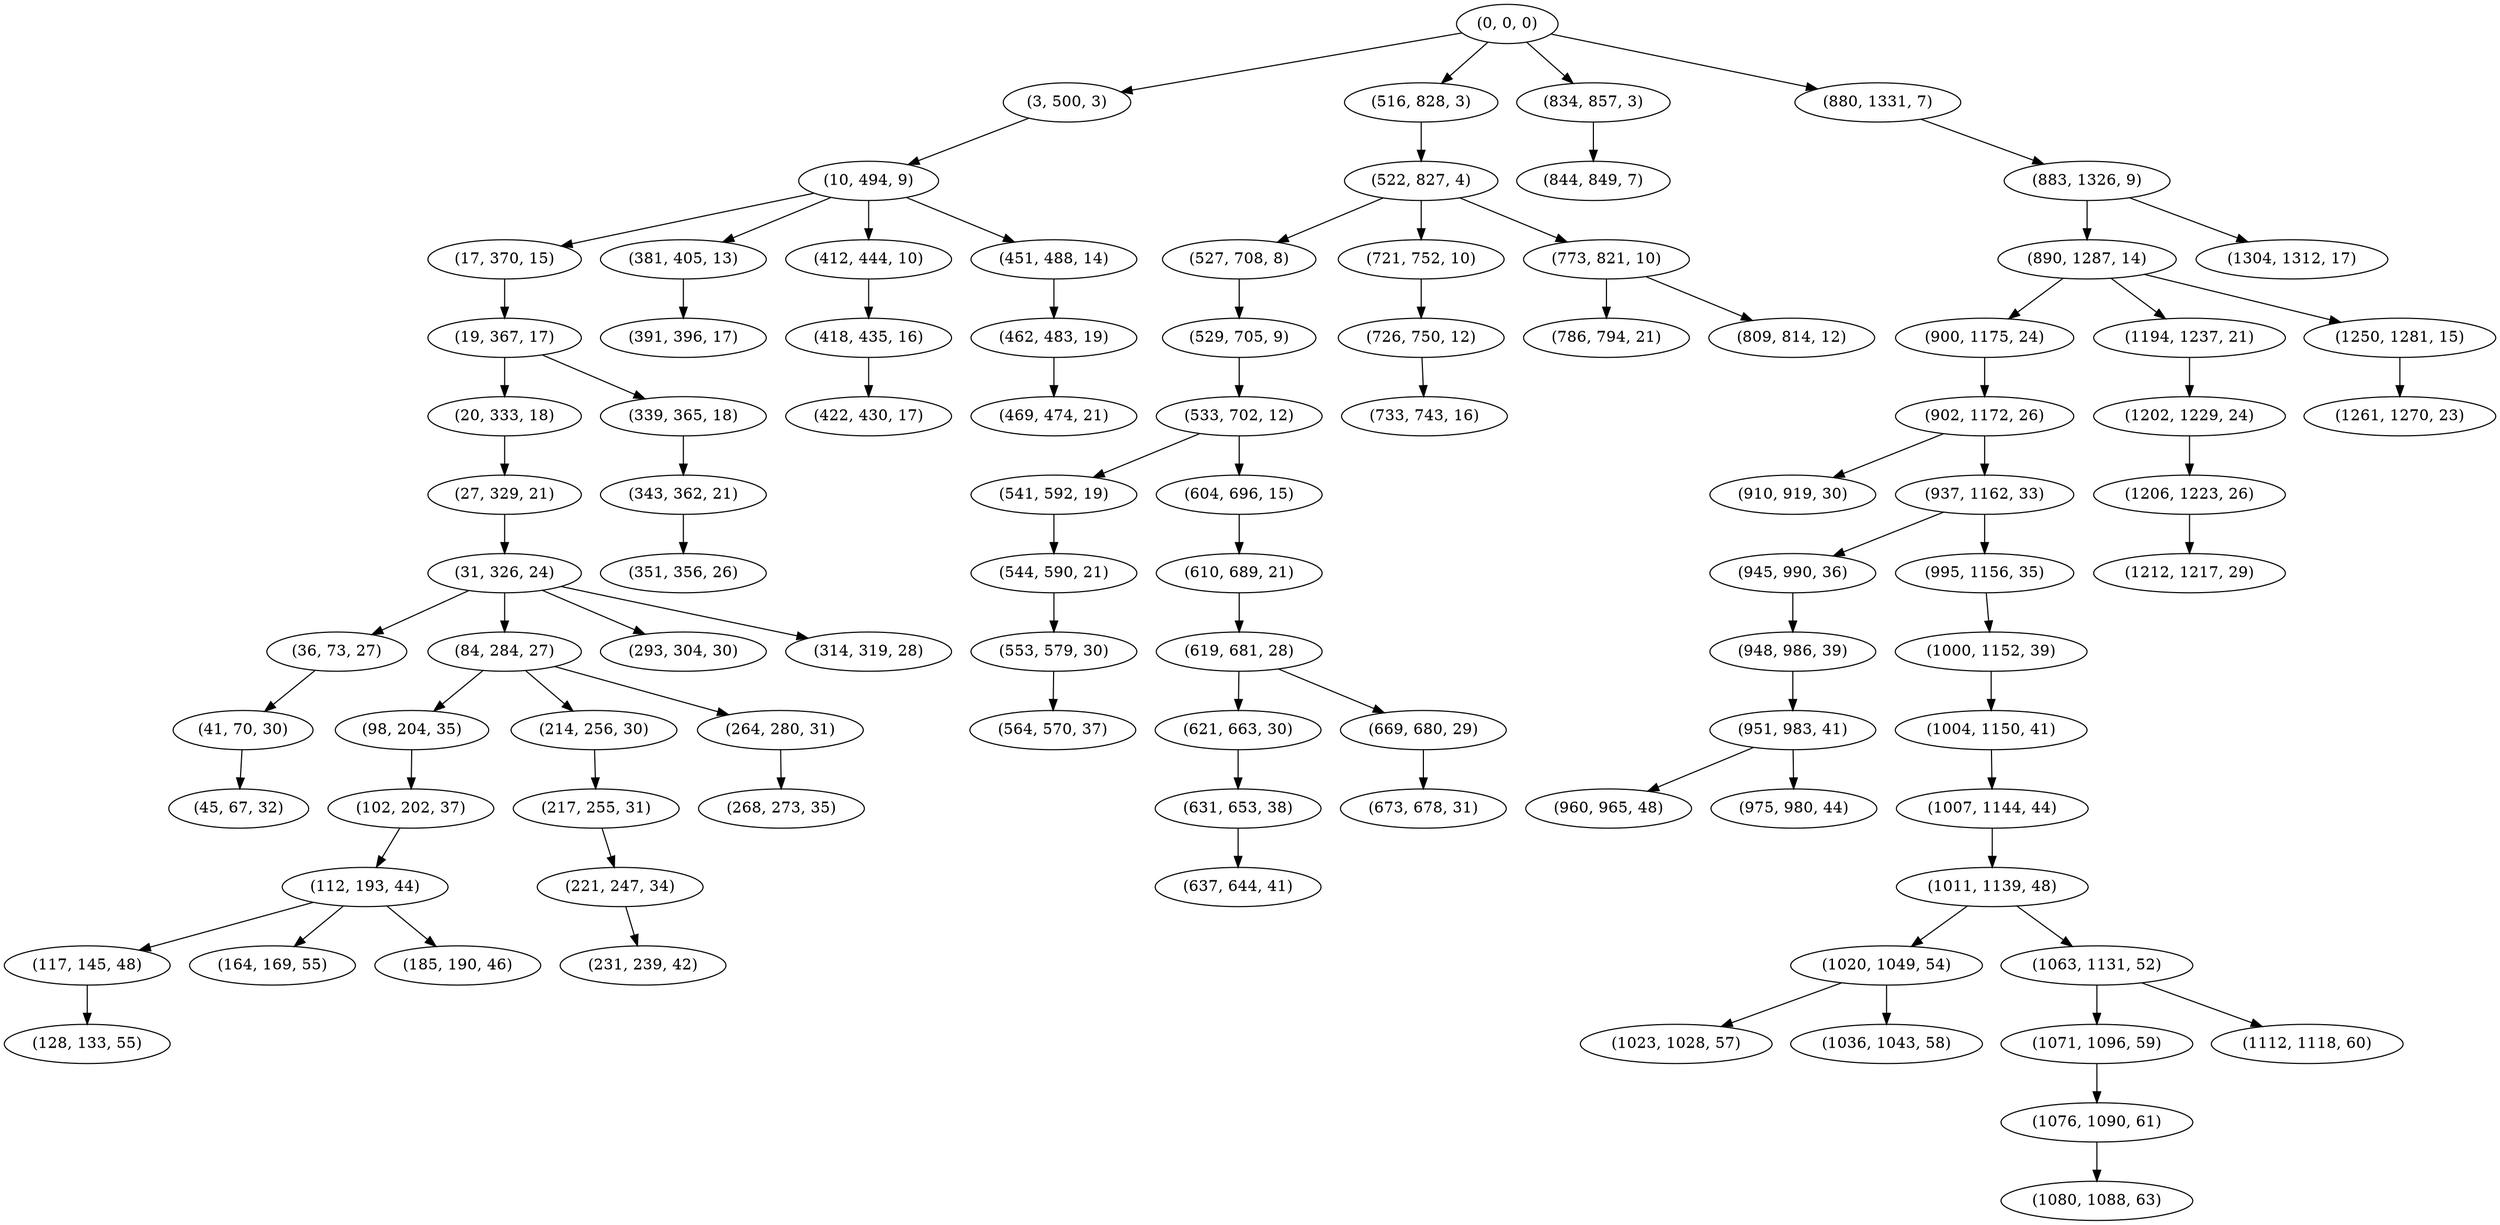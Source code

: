 digraph tree {
    "(0, 0, 0)";
    "(3, 500, 3)";
    "(10, 494, 9)";
    "(17, 370, 15)";
    "(19, 367, 17)";
    "(20, 333, 18)";
    "(27, 329, 21)";
    "(31, 326, 24)";
    "(36, 73, 27)";
    "(41, 70, 30)";
    "(45, 67, 32)";
    "(84, 284, 27)";
    "(98, 204, 35)";
    "(102, 202, 37)";
    "(112, 193, 44)";
    "(117, 145, 48)";
    "(128, 133, 55)";
    "(164, 169, 55)";
    "(185, 190, 46)";
    "(214, 256, 30)";
    "(217, 255, 31)";
    "(221, 247, 34)";
    "(231, 239, 42)";
    "(264, 280, 31)";
    "(268, 273, 35)";
    "(293, 304, 30)";
    "(314, 319, 28)";
    "(339, 365, 18)";
    "(343, 362, 21)";
    "(351, 356, 26)";
    "(381, 405, 13)";
    "(391, 396, 17)";
    "(412, 444, 10)";
    "(418, 435, 16)";
    "(422, 430, 17)";
    "(451, 488, 14)";
    "(462, 483, 19)";
    "(469, 474, 21)";
    "(516, 828, 3)";
    "(522, 827, 4)";
    "(527, 708, 8)";
    "(529, 705, 9)";
    "(533, 702, 12)";
    "(541, 592, 19)";
    "(544, 590, 21)";
    "(553, 579, 30)";
    "(564, 570, 37)";
    "(604, 696, 15)";
    "(610, 689, 21)";
    "(619, 681, 28)";
    "(621, 663, 30)";
    "(631, 653, 38)";
    "(637, 644, 41)";
    "(669, 680, 29)";
    "(673, 678, 31)";
    "(721, 752, 10)";
    "(726, 750, 12)";
    "(733, 743, 16)";
    "(773, 821, 10)";
    "(786, 794, 21)";
    "(809, 814, 12)";
    "(834, 857, 3)";
    "(844, 849, 7)";
    "(880, 1331, 7)";
    "(883, 1326, 9)";
    "(890, 1287, 14)";
    "(900, 1175, 24)";
    "(902, 1172, 26)";
    "(910, 919, 30)";
    "(937, 1162, 33)";
    "(945, 990, 36)";
    "(948, 986, 39)";
    "(951, 983, 41)";
    "(960, 965, 48)";
    "(975, 980, 44)";
    "(995, 1156, 35)";
    "(1000, 1152, 39)";
    "(1004, 1150, 41)";
    "(1007, 1144, 44)";
    "(1011, 1139, 48)";
    "(1020, 1049, 54)";
    "(1023, 1028, 57)";
    "(1036, 1043, 58)";
    "(1063, 1131, 52)";
    "(1071, 1096, 59)";
    "(1076, 1090, 61)";
    "(1080, 1088, 63)";
    "(1112, 1118, 60)";
    "(1194, 1237, 21)";
    "(1202, 1229, 24)";
    "(1206, 1223, 26)";
    "(1212, 1217, 29)";
    "(1250, 1281, 15)";
    "(1261, 1270, 23)";
    "(1304, 1312, 17)";
    "(0, 0, 0)" -> "(3, 500, 3)";
    "(0, 0, 0)" -> "(516, 828, 3)";
    "(0, 0, 0)" -> "(834, 857, 3)";
    "(0, 0, 0)" -> "(880, 1331, 7)";
    "(3, 500, 3)" -> "(10, 494, 9)";
    "(10, 494, 9)" -> "(17, 370, 15)";
    "(10, 494, 9)" -> "(381, 405, 13)";
    "(10, 494, 9)" -> "(412, 444, 10)";
    "(10, 494, 9)" -> "(451, 488, 14)";
    "(17, 370, 15)" -> "(19, 367, 17)";
    "(19, 367, 17)" -> "(20, 333, 18)";
    "(19, 367, 17)" -> "(339, 365, 18)";
    "(20, 333, 18)" -> "(27, 329, 21)";
    "(27, 329, 21)" -> "(31, 326, 24)";
    "(31, 326, 24)" -> "(36, 73, 27)";
    "(31, 326, 24)" -> "(84, 284, 27)";
    "(31, 326, 24)" -> "(293, 304, 30)";
    "(31, 326, 24)" -> "(314, 319, 28)";
    "(36, 73, 27)" -> "(41, 70, 30)";
    "(41, 70, 30)" -> "(45, 67, 32)";
    "(84, 284, 27)" -> "(98, 204, 35)";
    "(84, 284, 27)" -> "(214, 256, 30)";
    "(84, 284, 27)" -> "(264, 280, 31)";
    "(98, 204, 35)" -> "(102, 202, 37)";
    "(102, 202, 37)" -> "(112, 193, 44)";
    "(112, 193, 44)" -> "(117, 145, 48)";
    "(112, 193, 44)" -> "(164, 169, 55)";
    "(112, 193, 44)" -> "(185, 190, 46)";
    "(117, 145, 48)" -> "(128, 133, 55)";
    "(214, 256, 30)" -> "(217, 255, 31)";
    "(217, 255, 31)" -> "(221, 247, 34)";
    "(221, 247, 34)" -> "(231, 239, 42)";
    "(264, 280, 31)" -> "(268, 273, 35)";
    "(339, 365, 18)" -> "(343, 362, 21)";
    "(343, 362, 21)" -> "(351, 356, 26)";
    "(381, 405, 13)" -> "(391, 396, 17)";
    "(412, 444, 10)" -> "(418, 435, 16)";
    "(418, 435, 16)" -> "(422, 430, 17)";
    "(451, 488, 14)" -> "(462, 483, 19)";
    "(462, 483, 19)" -> "(469, 474, 21)";
    "(516, 828, 3)" -> "(522, 827, 4)";
    "(522, 827, 4)" -> "(527, 708, 8)";
    "(522, 827, 4)" -> "(721, 752, 10)";
    "(522, 827, 4)" -> "(773, 821, 10)";
    "(527, 708, 8)" -> "(529, 705, 9)";
    "(529, 705, 9)" -> "(533, 702, 12)";
    "(533, 702, 12)" -> "(541, 592, 19)";
    "(533, 702, 12)" -> "(604, 696, 15)";
    "(541, 592, 19)" -> "(544, 590, 21)";
    "(544, 590, 21)" -> "(553, 579, 30)";
    "(553, 579, 30)" -> "(564, 570, 37)";
    "(604, 696, 15)" -> "(610, 689, 21)";
    "(610, 689, 21)" -> "(619, 681, 28)";
    "(619, 681, 28)" -> "(621, 663, 30)";
    "(619, 681, 28)" -> "(669, 680, 29)";
    "(621, 663, 30)" -> "(631, 653, 38)";
    "(631, 653, 38)" -> "(637, 644, 41)";
    "(669, 680, 29)" -> "(673, 678, 31)";
    "(721, 752, 10)" -> "(726, 750, 12)";
    "(726, 750, 12)" -> "(733, 743, 16)";
    "(773, 821, 10)" -> "(786, 794, 21)";
    "(773, 821, 10)" -> "(809, 814, 12)";
    "(834, 857, 3)" -> "(844, 849, 7)";
    "(880, 1331, 7)" -> "(883, 1326, 9)";
    "(883, 1326, 9)" -> "(890, 1287, 14)";
    "(883, 1326, 9)" -> "(1304, 1312, 17)";
    "(890, 1287, 14)" -> "(900, 1175, 24)";
    "(890, 1287, 14)" -> "(1194, 1237, 21)";
    "(890, 1287, 14)" -> "(1250, 1281, 15)";
    "(900, 1175, 24)" -> "(902, 1172, 26)";
    "(902, 1172, 26)" -> "(910, 919, 30)";
    "(902, 1172, 26)" -> "(937, 1162, 33)";
    "(937, 1162, 33)" -> "(945, 990, 36)";
    "(937, 1162, 33)" -> "(995, 1156, 35)";
    "(945, 990, 36)" -> "(948, 986, 39)";
    "(948, 986, 39)" -> "(951, 983, 41)";
    "(951, 983, 41)" -> "(960, 965, 48)";
    "(951, 983, 41)" -> "(975, 980, 44)";
    "(995, 1156, 35)" -> "(1000, 1152, 39)";
    "(1000, 1152, 39)" -> "(1004, 1150, 41)";
    "(1004, 1150, 41)" -> "(1007, 1144, 44)";
    "(1007, 1144, 44)" -> "(1011, 1139, 48)";
    "(1011, 1139, 48)" -> "(1020, 1049, 54)";
    "(1011, 1139, 48)" -> "(1063, 1131, 52)";
    "(1020, 1049, 54)" -> "(1023, 1028, 57)";
    "(1020, 1049, 54)" -> "(1036, 1043, 58)";
    "(1063, 1131, 52)" -> "(1071, 1096, 59)";
    "(1063, 1131, 52)" -> "(1112, 1118, 60)";
    "(1071, 1096, 59)" -> "(1076, 1090, 61)";
    "(1076, 1090, 61)" -> "(1080, 1088, 63)";
    "(1194, 1237, 21)" -> "(1202, 1229, 24)";
    "(1202, 1229, 24)" -> "(1206, 1223, 26)";
    "(1206, 1223, 26)" -> "(1212, 1217, 29)";
    "(1250, 1281, 15)" -> "(1261, 1270, 23)";
}
